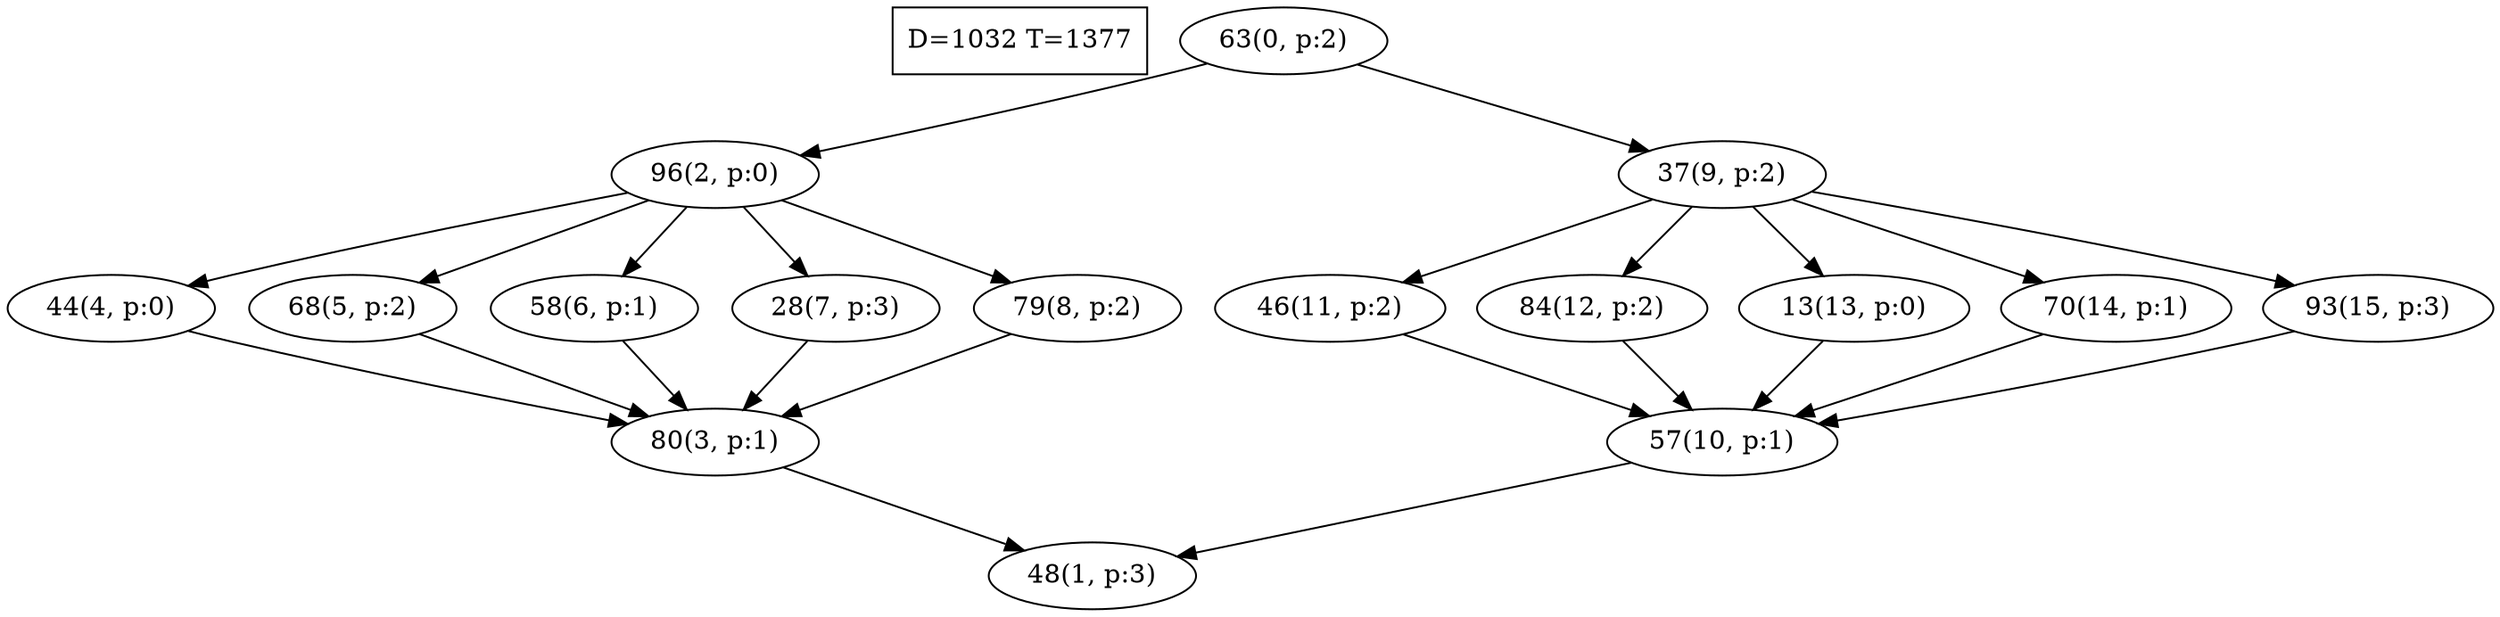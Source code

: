 digraph Task {
i [shape=box, label="D=1032 T=1377"]; 
0 [label="63(0, p:2)"];
1 [label="48(1, p:3)"];
2 [label="96(2, p:0)"];
3 [label="80(3, p:1)"];
4 [label="44(4, p:0)"];
5 [label="68(5, p:2)"];
6 [label="58(6, p:1)"];
7 [label="28(7, p:3)"];
8 [label="79(8, p:2)"];
9 [label="37(9, p:2)"];
10 [label="57(10, p:1)"];
11 [label="46(11, p:2)"];
12 [label="84(12, p:2)"];
13 [label="13(13, p:0)"];
14 [label="70(14, p:1)"];
15 [label="93(15, p:3)"];
0 -> 2;
0 -> 9;
2 -> 4;
2 -> 5;
2 -> 6;
2 -> 7;
2 -> 8;
3 -> 1;
4 -> 3;
5 -> 3;
6 -> 3;
7 -> 3;
8 -> 3;
9 -> 11;
9 -> 12;
9 -> 13;
9 -> 14;
9 -> 15;
10 -> 1;
11 -> 10;
12 -> 10;
13 -> 10;
14 -> 10;
15 -> 10;
}
